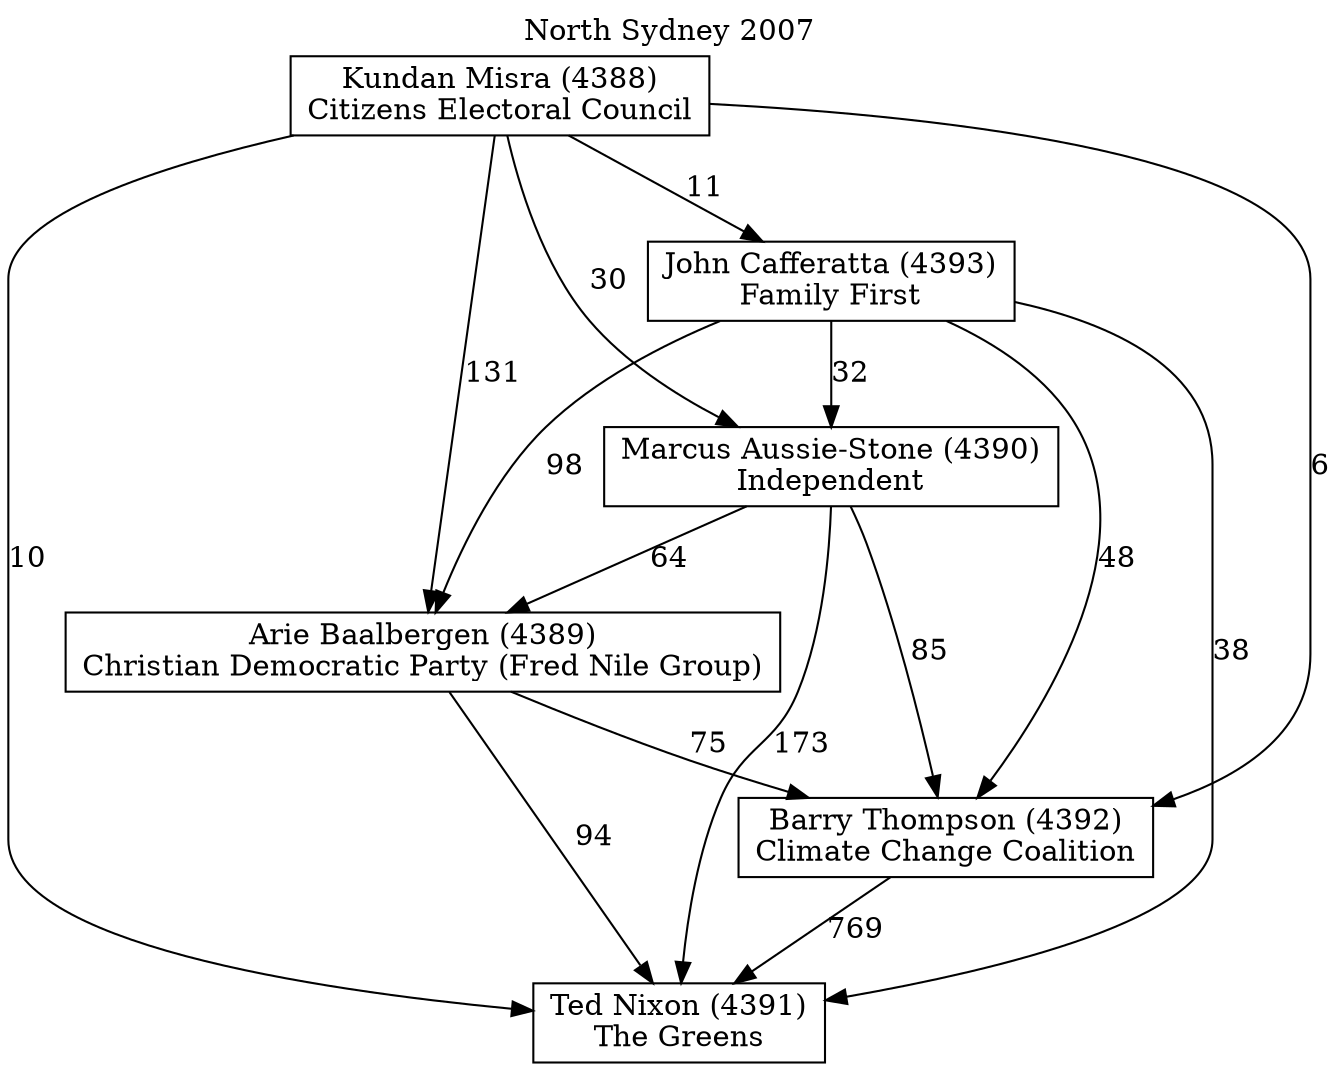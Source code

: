 // House preference flow
digraph "Ted Nixon (4391)_North Sydney_2007" {
	graph [label="North Sydney 2007" labelloc=t mclimit=10]
	node [shape=box]
	"Ted Nixon (4391)" [label="Ted Nixon (4391)
The Greens"]
	"Barry Thompson (4392)" [label="Barry Thompson (4392)
Climate Change Coalition"]
	"Arie Baalbergen (4389)" [label="Arie Baalbergen (4389)
Christian Democratic Party (Fred Nile Group)"]
	"Marcus Aussie-Stone (4390)" [label="Marcus Aussie-Stone (4390)
Independent"]
	"John Cafferatta (4393)" [label="John Cafferatta (4393)
Family First"]
	"Kundan Misra (4388)" [label="Kundan Misra (4388)
Citizens Electoral Council"]
	"Ted Nixon (4391)" [label="Ted Nixon (4391)
The Greens"]
	"Arie Baalbergen (4389)" [label="Arie Baalbergen (4389)
Christian Democratic Party (Fred Nile Group)"]
	"Marcus Aussie-Stone (4390)" [label="Marcus Aussie-Stone (4390)
Independent"]
	"John Cafferatta (4393)" [label="John Cafferatta (4393)
Family First"]
	"Kundan Misra (4388)" [label="Kundan Misra (4388)
Citizens Electoral Council"]
	"Ted Nixon (4391)" [label="Ted Nixon (4391)
The Greens"]
	"Marcus Aussie-Stone (4390)" [label="Marcus Aussie-Stone (4390)
Independent"]
	"John Cafferatta (4393)" [label="John Cafferatta (4393)
Family First"]
	"Kundan Misra (4388)" [label="Kundan Misra (4388)
Citizens Electoral Council"]
	"Ted Nixon (4391)" [label="Ted Nixon (4391)
The Greens"]
	"John Cafferatta (4393)" [label="John Cafferatta (4393)
Family First"]
	"Kundan Misra (4388)" [label="Kundan Misra (4388)
Citizens Electoral Council"]
	"Ted Nixon (4391)" [label="Ted Nixon (4391)
The Greens"]
	"Kundan Misra (4388)" [label="Kundan Misra (4388)
Citizens Electoral Council"]
	"Kundan Misra (4388)" [label="Kundan Misra (4388)
Citizens Electoral Council"]
	"John Cafferatta (4393)" [label="John Cafferatta (4393)
Family First"]
	"Kundan Misra (4388)" [label="Kundan Misra (4388)
Citizens Electoral Council"]
	"Kundan Misra (4388)" [label="Kundan Misra (4388)
Citizens Electoral Council"]
	"Marcus Aussie-Stone (4390)" [label="Marcus Aussie-Stone (4390)
Independent"]
	"John Cafferatta (4393)" [label="John Cafferatta (4393)
Family First"]
	"Kundan Misra (4388)" [label="Kundan Misra (4388)
Citizens Electoral Council"]
	"Marcus Aussie-Stone (4390)" [label="Marcus Aussie-Stone (4390)
Independent"]
	"Kundan Misra (4388)" [label="Kundan Misra (4388)
Citizens Electoral Council"]
	"Kundan Misra (4388)" [label="Kundan Misra (4388)
Citizens Electoral Council"]
	"John Cafferatta (4393)" [label="John Cafferatta (4393)
Family First"]
	"Kundan Misra (4388)" [label="Kundan Misra (4388)
Citizens Electoral Council"]
	"Kundan Misra (4388)" [label="Kundan Misra (4388)
Citizens Electoral Council"]
	"Arie Baalbergen (4389)" [label="Arie Baalbergen (4389)
Christian Democratic Party (Fred Nile Group)"]
	"Marcus Aussie-Stone (4390)" [label="Marcus Aussie-Stone (4390)
Independent"]
	"John Cafferatta (4393)" [label="John Cafferatta (4393)
Family First"]
	"Kundan Misra (4388)" [label="Kundan Misra (4388)
Citizens Electoral Council"]
	"Arie Baalbergen (4389)" [label="Arie Baalbergen (4389)
Christian Democratic Party (Fred Nile Group)"]
	"John Cafferatta (4393)" [label="John Cafferatta (4393)
Family First"]
	"Kundan Misra (4388)" [label="Kundan Misra (4388)
Citizens Electoral Council"]
	"Arie Baalbergen (4389)" [label="Arie Baalbergen (4389)
Christian Democratic Party (Fred Nile Group)"]
	"Kundan Misra (4388)" [label="Kundan Misra (4388)
Citizens Electoral Council"]
	"Kundan Misra (4388)" [label="Kundan Misra (4388)
Citizens Electoral Council"]
	"John Cafferatta (4393)" [label="John Cafferatta (4393)
Family First"]
	"Kundan Misra (4388)" [label="Kundan Misra (4388)
Citizens Electoral Council"]
	"Kundan Misra (4388)" [label="Kundan Misra (4388)
Citizens Electoral Council"]
	"Marcus Aussie-Stone (4390)" [label="Marcus Aussie-Stone (4390)
Independent"]
	"John Cafferatta (4393)" [label="John Cafferatta (4393)
Family First"]
	"Kundan Misra (4388)" [label="Kundan Misra (4388)
Citizens Electoral Council"]
	"Marcus Aussie-Stone (4390)" [label="Marcus Aussie-Stone (4390)
Independent"]
	"Kundan Misra (4388)" [label="Kundan Misra (4388)
Citizens Electoral Council"]
	"Kundan Misra (4388)" [label="Kundan Misra (4388)
Citizens Electoral Council"]
	"John Cafferatta (4393)" [label="John Cafferatta (4393)
Family First"]
	"Kundan Misra (4388)" [label="Kundan Misra (4388)
Citizens Electoral Council"]
	"Kundan Misra (4388)" [label="Kundan Misra (4388)
Citizens Electoral Council"]
	"Barry Thompson (4392)" [label="Barry Thompson (4392)
Climate Change Coalition"]
	"Arie Baalbergen (4389)" [label="Arie Baalbergen (4389)
Christian Democratic Party (Fred Nile Group)"]
	"Marcus Aussie-Stone (4390)" [label="Marcus Aussie-Stone (4390)
Independent"]
	"John Cafferatta (4393)" [label="John Cafferatta (4393)
Family First"]
	"Kundan Misra (4388)" [label="Kundan Misra (4388)
Citizens Electoral Council"]
	"Barry Thompson (4392)" [label="Barry Thompson (4392)
Climate Change Coalition"]
	"Marcus Aussie-Stone (4390)" [label="Marcus Aussie-Stone (4390)
Independent"]
	"John Cafferatta (4393)" [label="John Cafferatta (4393)
Family First"]
	"Kundan Misra (4388)" [label="Kundan Misra (4388)
Citizens Electoral Council"]
	"Barry Thompson (4392)" [label="Barry Thompson (4392)
Climate Change Coalition"]
	"John Cafferatta (4393)" [label="John Cafferatta (4393)
Family First"]
	"Kundan Misra (4388)" [label="Kundan Misra (4388)
Citizens Electoral Council"]
	"Barry Thompson (4392)" [label="Barry Thompson (4392)
Climate Change Coalition"]
	"Kundan Misra (4388)" [label="Kundan Misra (4388)
Citizens Electoral Council"]
	"Kundan Misra (4388)" [label="Kundan Misra (4388)
Citizens Electoral Council"]
	"John Cafferatta (4393)" [label="John Cafferatta (4393)
Family First"]
	"Kundan Misra (4388)" [label="Kundan Misra (4388)
Citizens Electoral Council"]
	"Kundan Misra (4388)" [label="Kundan Misra (4388)
Citizens Electoral Council"]
	"Marcus Aussie-Stone (4390)" [label="Marcus Aussie-Stone (4390)
Independent"]
	"John Cafferatta (4393)" [label="John Cafferatta (4393)
Family First"]
	"Kundan Misra (4388)" [label="Kundan Misra (4388)
Citizens Electoral Council"]
	"Marcus Aussie-Stone (4390)" [label="Marcus Aussie-Stone (4390)
Independent"]
	"Kundan Misra (4388)" [label="Kundan Misra (4388)
Citizens Electoral Council"]
	"Kundan Misra (4388)" [label="Kundan Misra (4388)
Citizens Electoral Council"]
	"John Cafferatta (4393)" [label="John Cafferatta (4393)
Family First"]
	"Kundan Misra (4388)" [label="Kundan Misra (4388)
Citizens Electoral Council"]
	"Kundan Misra (4388)" [label="Kundan Misra (4388)
Citizens Electoral Council"]
	"Arie Baalbergen (4389)" [label="Arie Baalbergen (4389)
Christian Democratic Party (Fred Nile Group)"]
	"Marcus Aussie-Stone (4390)" [label="Marcus Aussie-Stone (4390)
Independent"]
	"John Cafferatta (4393)" [label="John Cafferatta (4393)
Family First"]
	"Kundan Misra (4388)" [label="Kundan Misra (4388)
Citizens Electoral Council"]
	"Arie Baalbergen (4389)" [label="Arie Baalbergen (4389)
Christian Democratic Party (Fred Nile Group)"]
	"John Cafferatta (4393)" [label="John Cafferatta (4393)
Family First"]
	"Kundan Misra (4388)" [label="Kundan Misra (4388)
Citizens Electoral Council"]
	"Arie Baalbergen (4389)" [label="Arie Baalbergen (4389)
Christian Democratic Party (Fred Nile Group)"]
	"Kundan Misra (4388)" [label="Kundan Misra (4388)
Citizens Electoral Council"]
	"Kundan Misra (4388)" [label="Kundan Misra (4388)
Citizens Electoral Council"]
	"John Cafferatta (4393)" [label="John Cafferatta (4393)
Family First"]
	"Kundan Misra (4388)" [label="Kundan Misra (4388)
Citizens Electoral Council"]
	"Kundan Misra (4388)" [label="Kundan Misra (4388)
Citizens Electoral Council"]
	"Marcus Aussie-Stone (4390)" [label="Marcus Aussie-Stone (4390)
Independent"]
	"John Cafferatta (4393)" [label="John Cafferatta (4393)
Family First"]
	"Kundan Misra (4388)" [label="Kundan Misra (4388)
Citizens Electoral Council"]
	"Marcus Aussie-Stone (4390)" [label="Marcus Aussie-Stone (4390)
Independent"]
	"Kundan Misra (4388)" [label="Kundan Misra (4388)
Citizens Electoral Council"]
	"Kundan Misra (4388)" [label="Kundan Misra (4388)
Citizens Electoral Council"]
	"John Cafferatta (4393)" [label="John Cafferatta (4393)
Family First"]
	"Kundan Misra (4388)" [label="Kundan Misra (4388)
Citizens Electoral Council"]
	"Kundan Misra (4388)" [label="Kundan Misra (4388)
Citizens Electoral Council"]
	"Barry Thompson (4392)" -> "Ted Nixon (4391)" [label=769]
	"Arie Baalbergen (4389)" -> "Barry Thompson (4392)" [label=75]
	"Marcus Aussie-Stone (4390)" -> "Arie Baalbergen (4389)" [label=64]
	"John Cafferatta (4393)" -> "Marcus Aussie-Stone (4390)" [label=32]
	"Kundan Misra (4388)" -> "John Cafferatta (4393)" [label=11]
	"Arie Baalbergen (4389)" -> "Ted Nixon (4391)" [label=94]
	"Marcus Aussie-Stone (4390)" -> "Ted Nixon (4391)" [label=173]
	"John Cafferatta (4393)" -> "Ted Nixon (4391)" [label=38]
	"Kundan Misra (4388)" -> "Ted Nixon (4391)" [label=10]
	"Kundan Misra (4388)" -> "Marcus Aussie-Stone (4390)" [label=30]
	"John Cafferatta (4393)" -> "Arie Baalbergen (4389)" [label=98]
	"Kundan Misra (4388)" -> "Arie Baalbergen (4389)" [label=131]
	"Marcus Aussie-Stone (4390)" -> "Barry Thompson (4392)" [label=85]
	"John Cafferatta (4393)" -> "Barry Thompson (4392)" [label=48]
	"Kundan Misra (4388)" -> "Barry Thompson (4392)" [label=6]
}
